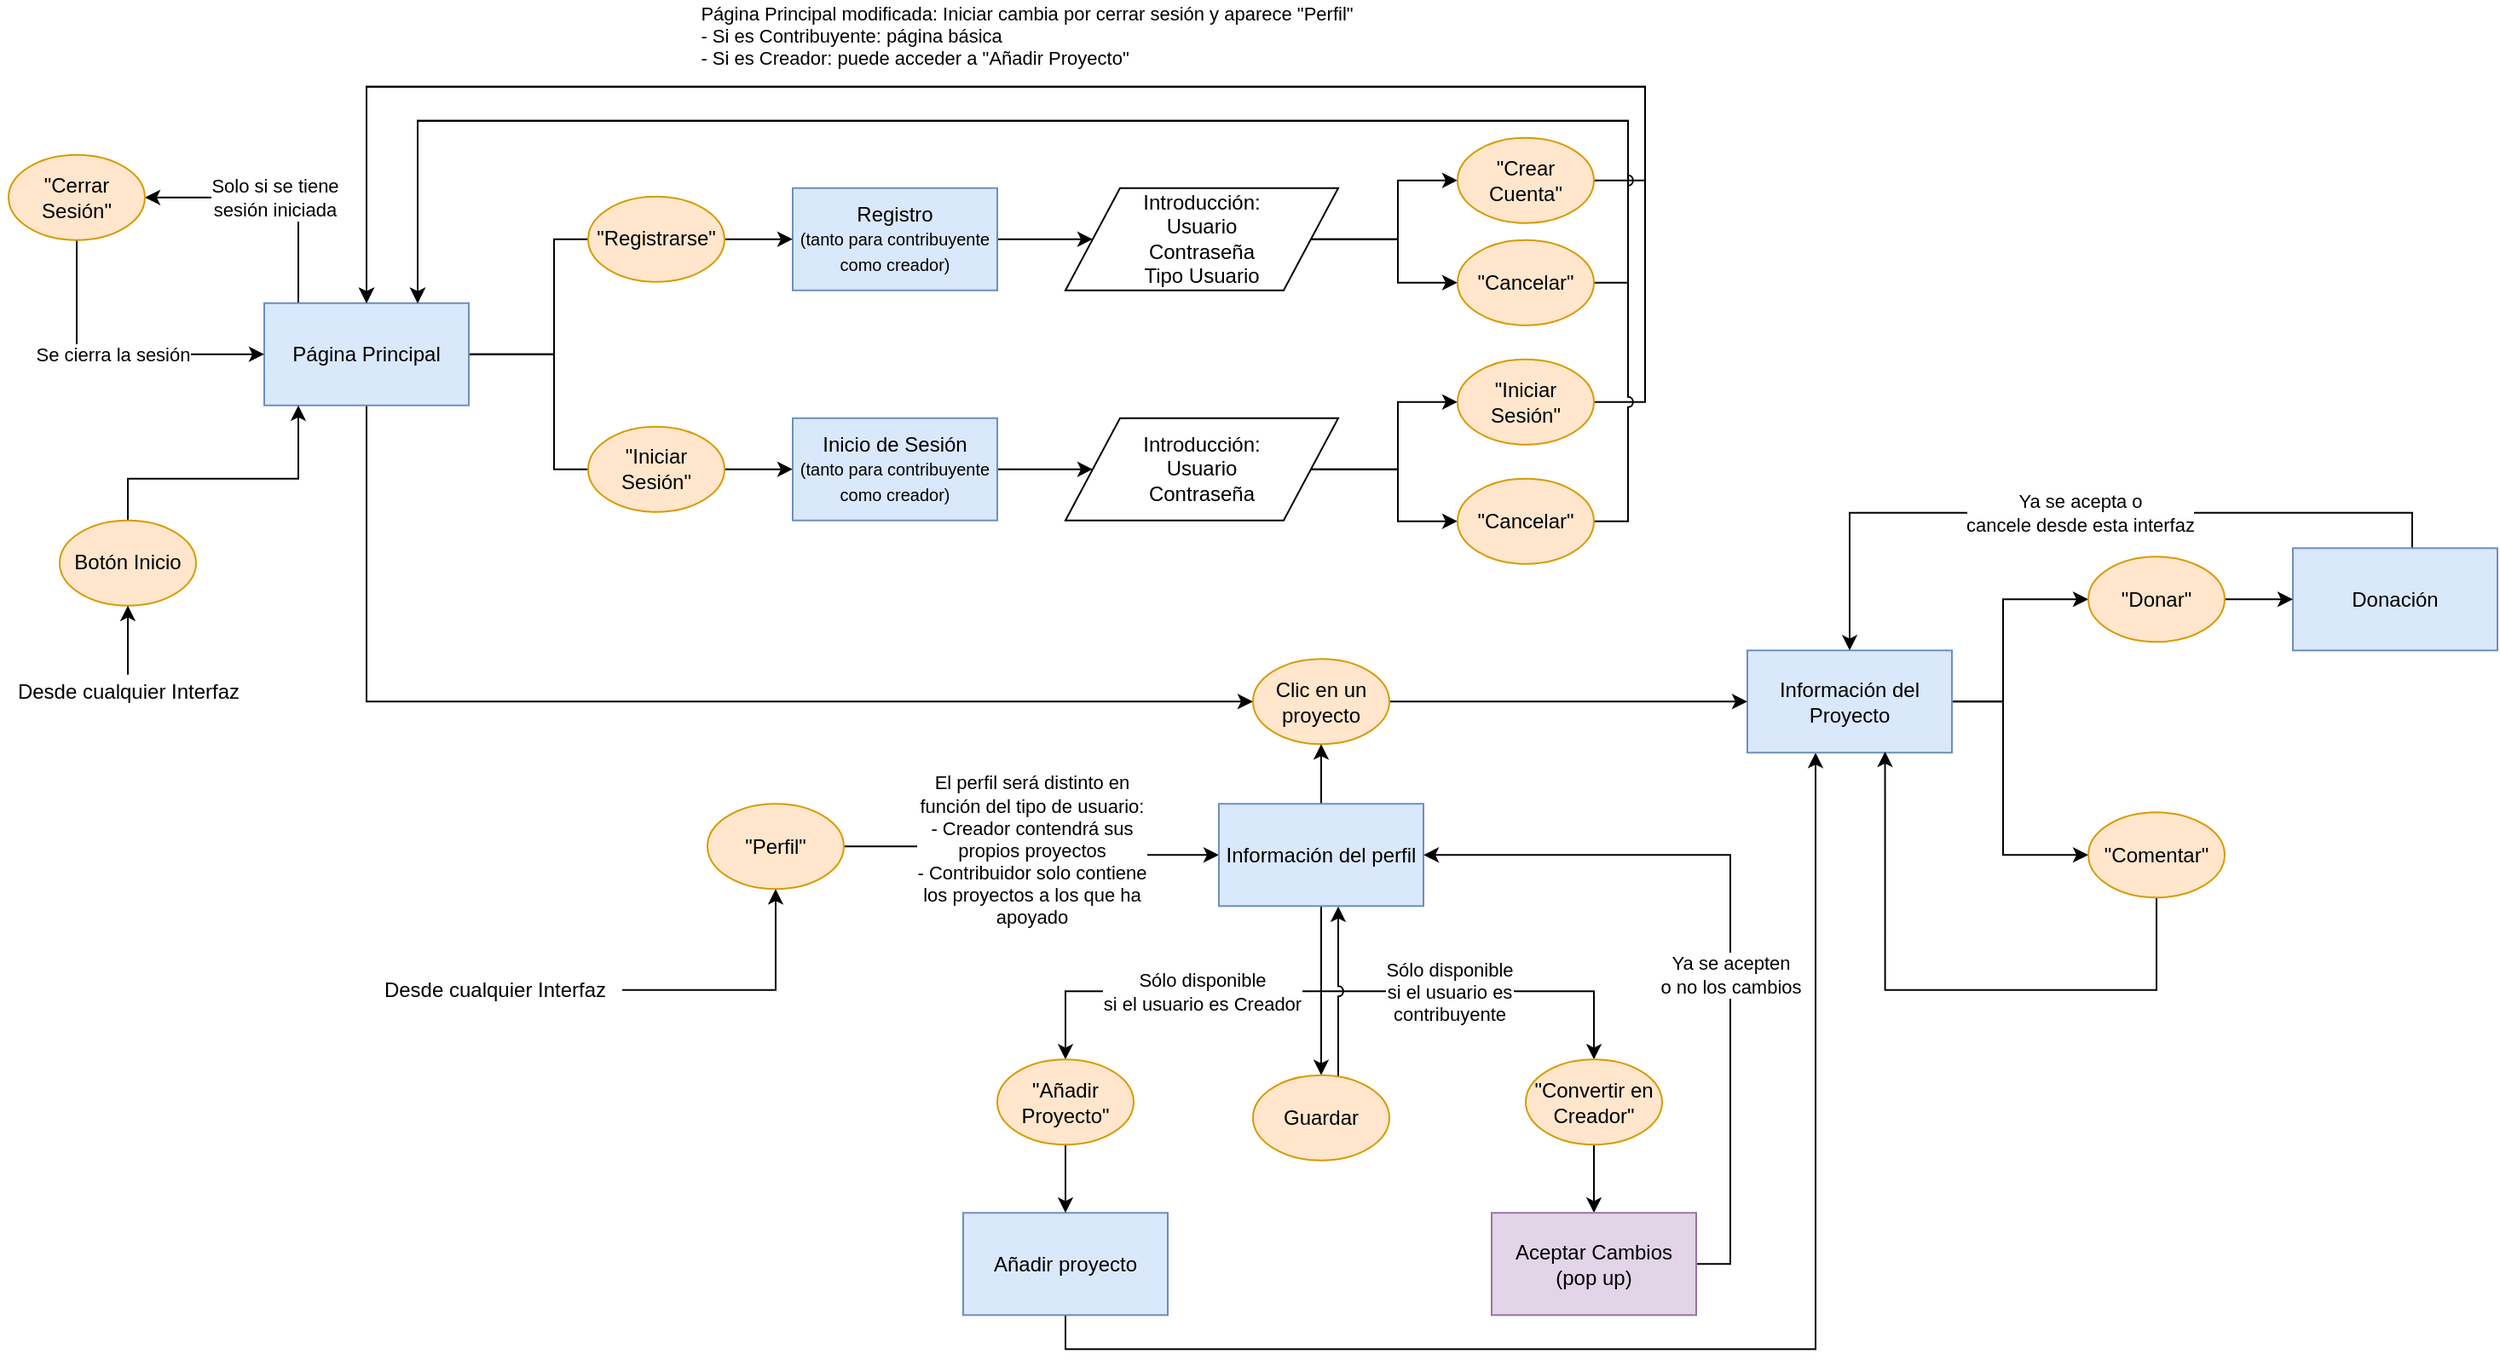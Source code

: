 <mxfile version="12.7.1"><diagram id="LyRMlXAuwi5BrmJM246L" name="Page-1"><mxGraphModel dx="2048" dy="1068" grid="1" gridSize="10" guides="1" tooltips="1" connect="1" arrows="1" fold="1" page="1" pageScale="1" pageWidth="1169" pageHeight="827" math="0" shadow="0"><root><mxCell id="0"/><mxCell id="1" parent="0"/><mxCell id="rYErLndgnH2MM_iDeiRT-12" style="edgeStyle=orthogonalEdgeStyle;rounded=0;orthogonalLoop=1;jettySize=auto;html=1;entryX=1;entryY=0.5;entryDx=0;entryDy=0;" parent="1" source="rYErLndgnH2MM_iDeiRT-1" target="rYErLndgnH2MM_iDeiRT-10" edge="1"><mxGeometry relative="1" as="geometry"><Array as="points"><mxPoint x="365" y="216.86"/><mxPoint x="365" y="149.86"/></Array></mxGeometry></mxCell><mxCell id="rYErLndgnH2MM_iDeiRT-13" style="edgeStyle=orthogonalEdgeStyle;rounded=0;orthogonalLoop=1;jettySize=auto;html=1;entryX=1;entryY=0.5;entryDx=0;entryDy=0;" parent="1" source="rYErLndgnH2MM_iDeiRT-1" target="rYErLndgnH2MM_iDeiRT-9" edge="1"><mxGeometry relative="1" as="geometry"><Array as="points"><mxPoint x="365" y="216.86"/><mxPoint x="365" y="284.86"/></Array></mxGeometry></mxCell><mxCell id="rYErLndgnH2MM_iDeiRT-34" style="edgeStyle=orthogonalEdgeStyle;rounded=0;orthogonalLoop=1;jettySize=auto;html=1;entryX=0;entryY=0.5;entryDx=0;entryDy=0;exitX=0.5;exitY=1;exitDx=0;exitDy=0;" parent="1" target="rYErLndgnH2MM_iDeiRT-33" edge="1"><mxGeometry relative="1" as="geometry"><Array as="points"><mxPoint x="255" y="420.64"/></Array><mxPoint x="255.0" y="107.64" as="sourcePoint"/></mxGeometry></mxCell><mxCell id="rYErLndgnH2MM_iDeiRT-39" value="Solo si se tiene&lt;br&gt;sesión iniciada" style="edgeStyle=orthogonalEdgeStyle;rounded=0;orthogonalLoop=1;jettySize=auto;html=1;entryX=1;entryY=0.5;entryDx=0;entryDy=0;" parent="1" source="rYErLndgnH2MM_iDeiRT-1" target="rYErLndgnH2MM_iDeiRT-38" edge="1"><mxGeometry relative="1" as="geometry"><Array as="points"><mxPoint x="215" y="124.86"/></Array></mxGeometry></mxCell><mxCell id="rYErLndgnH2MM_iDeiRT-1" value="Página Principal" style="rounded=0;whiteSpace=wrap;html=1;fillColor=#dae8fc;strokeColor=#6c8ebf;" parent="1" vertex="1"><mxGeometry x="195" y="186.86" width="120" height="60" as="geometry"/></mxCell><mxCell id="rYErLndgnH2MM_iDeiRT-26" style="edgeStyle=orthogonalEdgeStyle;rounded=0;orthogonalLoop=1;jettySize=auto;html=1;entryX=0;entryY=0.5;entryDx=0;entryDy=0;" parent="1" source="rYErLndgnH2MM_iDeiRT-2" target="rYErLndgnH2MM_iDeiRT-25" edge="1"><mxGeometry relative="1" as="geometry"/></mxCell><mxCell id="rYErLndgnH2MM_iDeiRT-2" value="Inicio de Sesión&lt;br&gt;&lt;span style=&quot;font-size: 10px&quot;&gt;(tanto para contribuyente como creador)&lt;/span&gt;" style="rounded=0;whiteSpace=wrap;html=1;fillColor=#dae8fc;strokeColor=#6c8ebf;" parent="1" vertex="1"><mxGeometry x="505" y="254.36" width="120" height="60" as="geometry"/></mxCell><mxCell id="DxnrAIsYEWpP4M0xaN6F-3" style="edgeStyle=orthogonalEdgeStyle;rounded=0;orthogonalLoop=1;jettySize=auto;html=1;" parent="1" source="rYErLndgnH2MM_iDeiRT-3" target="rYErLndgnH2MM_iDeiRT-4" edge="1"><mxGeometry relative="1" as="geometry"><Array as="points"><mxPoint x="665" y="800.64"/><mxPoint x="1105" y="800.64"/></Array></mxGeometry></mxCell><mxCell id="rYErLndgnH2MM_iDeiRT-3" value="Añadir proyecto" style="rounded=0;whiteSpace=wrap;html=1;fillColor=#dae8fc;strokeColor=#6c8ebf;" parent="1" vertex="1"><mxGeometry x="605" y="720.64" width="120" height="60" as="geometry"/></mxCell><mxCell id="DrUfShEkg3lK9c2ILYF6-10" value="" style="edgeStyle=orthogonalEdgeStyle;rounded=0;orthogonalLoop=1;jettySize=auto;html=1;entryX=0;entryY=0.5;entryDx=0;entryDy=0;" parent="1" source="rYErLndgnH2MM_iDeiRT-4" target="DrUfShEkg3lK9c2ILYF6-9" edge="1"><mxGeometry x="0.355" relative="1" as="geometry"><Array as="points"><mxPoint x="1215" y="420.64"/><mxPoint x="1215" y="360.64"/></Array><mxPoint as="offset"/></mxGeometry></mxCell><mxCell id="DrUfShEkg3lK9c2ILYF6-15" value="" style="edgeStyle=orthogonalEdgeStyle;rounded=0;orthogonalLoop=1;jettySize=auto;html=1;entryX=0;entryY=0.5;entryDx=0;entryDy=0;" parent="1" source="rYErLndgnH2MM_iDeiRT-4" target="DrUfShEkg3lK9c2ILYF6-14" edge="1"><mxGeometry x="0.412" relative="1" as="geometry"><Array as="points"><mxPoint x="1215" y="420.64"/><mxPoint x="1215" y="510.64"/></Array><mxPoint as="offset"/></mxGeometry></mxCell><mxCell id="rYErLndgnH2MM_iDeiRT-4" value="Información del Proyecto" style="rounded=0;whiteSpace=wrap;html=1;fillColor=#dae8fc;strokeColor=#6c8ebf;" parent="1" vertex="1"><mxGeometry x="1065" y="390.64" width="120" height="60" as="geometry"/></mxCell><mxCell id="DxnrAIsYEWpP4M0xaN6F-4" value="Ya se acepta o&lt;br&gt;cancele desde esta interfaz" style="edgeStyle=orthogonalEdgeStyle;rounded=0;orthogonalLoop=1;jettySize=auto;html=1;entryX=0.5;entryY=0;entryDx=0;entryDy=0;" parent="1" source="rYErLndgnH2MM_iDeiRT-5" target="rYErLndgnH2MM_iDeiRT-4" edge="1"><mxGeometry relative="1" as="geometry"><Array as="points"><mxPoint x="1455" y="309.86"/><mxPoint x="1125" y="309.86"/></Array></mxGeometry></mxCell><mxCell id="rYErLndgnH2MM_iDeiRT-5" value="Donación" style="rounded=0;whiteSpace=wrap;html=1;fillColor=#dae8fc;strokeColor=#6c8ebf;" parent="1" vertex="1"><mxGeometry x="1385" y="330.64" width="120" height="60" as="geometry"/></mxCell><mxCell id="rYErLndgnH2MM_iDeiRT-18" style="edgeStyle=orthogonalEdgeStyle;rounded=0;orthogonalLoop=1;jettySize=auto;html=1;entryX=0;entryY=0.5;entryDx=0;entryDy=0;" parent="1" source="rYErLndgnH2MM_iDeiRT-6" target="rYErLndgnH2MM_iDeiRT-17" edge="1"><mxGeometry relative="1" as="geometry"/></mxCell><mxCell id="rYErLndgnH2MM_iDeiRT-6" value="Registro &lt;br&gt;&lt;font style=&quot;font-size: 10px&quot;&gt;(tanto para contribuyente como creador)&lt;/font&gt;" style="rounded=0;whiteSpace=wrap;html=1;fillColor=#dae8fc;strokeColor=#6c8ebf;" parent="1" vertex="1"><mxGeometry x="505" y="119.36" width="120" height="60" as="geometry"/></mxCell><mxCell id="rYErLndgnH2MM_iDeiRT-14" style="edgeStyle=orthogonalEdgeStyle;rounded=0;orthogonalLoop=1;jettySize=auto;html=1;entryX=0;entryY=0.5;entryDx=0;entryDy=0;" parent="1" source="rYErLndgnH2MM_iDeiRT-9" target="rYErLndgnH2MM_iDeiRT-2" edge="1"><mxGeometry relative="1" as="geometry"><Array as="points"/></mxGeometry></mxCell><mxCell id="rYErLndgnH2MM_iDeiRT-9" value="&quot;Iniciar Sesión&quot;" style="ellipse;whiteSpace=wrap;html=1;fillColor=#ffe6cc;strokeColor=#d79b00;" parent="1" vertex="1"><mxGeometry x="385" y="259.36" width="80" height="50" as="geometry"/></mxCell><mxCell id="rYErLndgnH2MM_iDeiRT-15" style="edgeStyle=orthogonalEdgeStyle;rounded=0;orthogonalLoop=1;jettySize=auto;html=1;" parent="1" source="rYErLndgnH2MM_iDeiRT-10" target="rYErLndgnH2MM_iDeiRT-6" edge="1"><mxGeometry relative="1" as="geometry"/></mxCell><mxCell id="rYErLndgnH2MM_iDeiRT-10" value="&quot;Registrarse&quot;" style="ellipse;whiteSpace=wrap;html=1;fillColor=#ffe6cc;strokeColor=#d79b00;" parent="1" vertex="1"><mxGeometry x="385" y="124.36" width="80" height="50" as="geometry"/></mxCell><mxCell id="rYErLndgnH2MM_iDeiRT-20" style="edgeStyle=orthogonalEdgeStyle;rounded=0;orthogonalLoop=1;jettySize=auto;html=1;entryX=0;entryY=0.5;entryDx=0;entryDy=0;" parent="1" source="rYErLndgnH2MM_iDeiRT-17" target="rYErLndgnH2MM_iDeiRT-19" edge="1"><mxGeometry relative="1" as="geometry"/></mxCell><mxCell id="rYErLndgnH2MM_iDeiRT-22" style="edgeStyle=orthogonalEdgeStyle;rounded=0;orthogonalLoop=1;jettySize=auto;html=1;entryX=0;entryY=0.5;entryDx=0;entryDy=0;" parent="1" source="rYErLndgnH2MM_iDeiRT-17" target="rYErLndgnH2MM_iDeiRT-21" edge="1"><mxGeometry relative="1" as="geometry"/></mxCell><mxCell id="rYErLndgnH2MM_iDeiRT-17" value="Introducción:&lt;br&gt;Usuario&lt;br&gt;Contraseña&lt;br&gt;Tipo Usuario" style="shape=parallelogram;perimeter=parallelogramPerimeter;whiteSpace=wrap;html=1;" parent="1" vertex="1"><mxGeometry x="665" y="119.36" width="160" height="60" as="geometry"/></mxCell><mxCell id="rYErLndgnH2MM_iDeiRT-23" style="edgeStyle=orthogonalEdgeStyle;rounded=0;orthogonalLoop=1;jettySize=auto;html=1;entryX=0.5;entryY=0;entryDx=0;entryDy=0;" parent="1" source="rYErLndgnH2MM_iDeiRT-19" target="rYErLndgnH2MM_iDeiRT-1" edge="1"><mxGeometry relative="1" as="geometry"><Array as="points"><mxPoint x="1005" y="114.86"/><mxPoint x="1005" y="59.86"/><mxPoint x="255" y="59.86"/></Array></mxGeometry></mxCell><mxCell id="rYErLndgnH2MM_iDeiRT-19" value="&quot;Crear Cuenta&quot;" style="ellipse;whiteSpace=wrap;html=1;fillColor=#ffe6cc;strokeColor=#d79b00;" parent="1" vertex="1"><mxGeometry x="895" y="89.86" width="80" height="50" as="geometry"/></mxCell><mxCell id="rYErLndgnH2MM_iDeiRT-24" style="edgeStyle=orthogonalEdgeStyle;rounded=0;orthogonalLoop=1;jettySize=auto;html=1;" parent="1" source="rYErLndgnH2MM_iDeiRT-21" edge="1"><mxGeometry relative="1" as="geometry"><mxPoint x="285" y="186.86" as="targetPoint"/><Array as="points"><mxPoint x="995" y="174.86"/><mxPoint x="995" y="79.86"/><mxPoint x="285" y="79.86"/><mxPoint x="285" y="186.86"/></Array></mxGeometry></mxCell><mxCell id="rYErLndgnH2MM_iDeiRT-21" value="&quot;Cancelar&quot;" style="ellipse;whiteSpace=wrap;html=1;fillColor=#ffe6cc;strokeColor=#d79b00;" parent="1" vertex="1"><mxGeometry x="895" y="149.86" width="80" height="50" as="geometry"/></mxCell><mxCell id="rYErLndgnH2MM_iDeiRT-28" style="edgeStyle=orthogonalEdgeStyle;rounded=0;orthogonalLoop=1;jettySize=auto;html=1;entryX=0;entryY=0.5;entryDx=0;entryDy=0;" parent="1" source="rYErLndgnH2MM_iDeiRT-25" target="rYErLndgnH2MM_iDeiRT-27" edge="1"><mxGeometry relative="1" as="geometry"/></mxCell><mxCell id="rYErLndgnH2MM_iDeiRT-30" style="edgeStyle=orthogonalEdgeStyle;rounded=0;orthogonalLoop=1;jettySize=auto;html=1;entryX=0;entryY=0.5;entryDx=0;entryDy=0;" parent="1" source="rYErLndgnH2MM_iDeiRT-25" target="rYErLndgnH2MM_iDeiRT-29" edge="1"><mxGeometry relative="1" as="geometry"/></mxCell><mxCell id="rYErLndgnH2MM_iDeiRT-25" value="Introducción:&lt;br&gt;Usuario&lt;br&gt;Contraseña" style="shape=parallelogram;perimeter=parallelogramPerimeter;whiteSpace=wrap;html=1;" parent="1" vertex="1"><mxGeometry x="665" y="254.36" width="160" height="60" as="geometry"/></mxCell><mxCell id="rYErLndgnH2MM_iDeiRT-31" style="edgeStyle=orthogonalEdgeStyle;rounded=0;orthogonalLoop=1;jettySize=auto;html=1;entryX=0.5;entryY=0;entryDx=0;entryDy=0;" parent="1" source="rYErLndgnH2MM_iDeiRT-27" target="rYErLndgnH2MM_iDeiRT-1" edge="1"><mxGeometry relative="1" as="geometry"><Array as="points"><mxPoint x="1005" y="244.86"/><mxPoint x="1005" y="59.86"/><mxPoint x="255" y="59.86"/></Array></mxGeometry></mxCell><mxCell id="rYErLndgnH2MM_iDeiRT-27" value="&quot;Iniciar Sesión&quot;" style="ellipse;whiteSpace=wrap;html=1;fillColor=#ffe6cc;strokeColor=#d79b00;" parent="1" vertex="1"><mxGeometry x="895" y="219.86" width="80" height="50" as="geometry"/></mxCell><mxCell id="rYErLndgnH2MM_iDeiRT-32" value="&lt;div style=&quot;text-align: left&quot;&gt;Página Principal modificada: Iniciar cambia por cerrar sesión y aparece &quot;Perfil&quot;&lt;/div&gt;&lt;div style=&quot;text-align: left&quot;&gt;- Si es Contribuyente: página básica&lt;/div&gt;&lt;div style=&quot;text-align: left&quot;&gt;- Si es Creador: puede acceder a &quot;Añadir Proyecto&quot;&lt;/div&gt;" style="edgeStyle=orthogonalEdgeStyle;rounded=0;orthogonalLoop=1;jettySize=auto;html=1;entryX=0.75;entryY=0;entryDx=0;entryDy=0;jumpStyle=arc;" parent="1" source="rYErLndgnH2MM_iDeiRT-29" target="rYErLndgnH2MM_iDeiRT-1" edge="1"><mxGeometry x="0.134" y="-50" relative="1" as="geometry"><Array as="points"><mxPoint x="995" y="314.86"/><mxPoint x="995" y="79.86"/><mxPoint x="285" y="79.86"/></Array><mxPoint as="offset"/></mxGeometry></mxCell><mxCell id="rYErLndgnH2MM_iDeiRT-29" value="&quot;Cancelar&quot;" style="ellipse;whiteSpace=wrap;html=1;fillColor=#ffe6cc;strokeColor=#d79b00;" parent="1" vertex="1"><mxGeometry x="895" y="289.86" width="80" height="50" as="geometry"/></mxCell><mxCell id="rYErLndgnH2MM_iDeiRT-37" style="edgeStyle=orthogonalEdgeStyle;rounded=0;orthogonalLoop=1;jettySize=auto;html=1;entryX=0;entryY=0.5;entryDx=0;entryDy=0;" parent="1" source="rYErLndgnH2MM_iDeiRT-33" target="rYErLndgnH2MM_iDeiRT-4" edge="1"><mxGeometry relative="1" as="geometry"/></mxCell><mxCell id="rYErLndgnH2MM_iDeiRT-33" value="Clic en un proyecto" style="ellipse;whiteSpace=wrap;html=1;fillColor=#ffe6cc;strokeColor=#d79b00;" parent="1" vertex="1"><mxGeometry x="775" y="395.64" width="80" height="50" as="geometry"/></mxCell><mxCell id="rYErLndgnH2MM_iDeiRT-40" value="Se cierra la sesión" style="edgeStyle=orthogonalEdgeStyle;rounded=0;orthogonalLoop=1;jettySize=auto;html=1;entryX=0;entryY=0.5;entryDx=0;entryDy=0;" parent="1" source="rYErLndgnH2MM_iDeiRT-38" target="rYErLndgnH2MM_iDeiRT-1" edge="1"><mxGeometry relative="1" as="geometry"><Array as="points"><mxPoint x="85" y="216.86"/></Array></mxGeometry></mxCell><mxCell id="rYErLndgnH2MM_iDeiRT-38" value="&quot;Cerrar Sesión&quot;" style="ellipse;whiteSpace=wrap;html=1;fillColor=#ffe6cc;strokeColor=#d79b00;" parent="1" vertex="1"><mxGeometry x="45" y="99.86" width="80" height="50" as="geometry"/></mxCell><mxCell id="rYErLndgnH2MM_iDeiRT-44" value="El perfil será distinto en&lt;br&gt;función del tipo de usuario:&lt;br&gt;- Creador contendrá sus&lt;br&gt;propios proyectos&lt;br&gt;- Contribuidor solo contiene&lt;br&gt;los proyectos a los que ha&lt;br&gt;apoyado" style="edgeStyle=orthogonalEdgeStyle;rounded=0;orthogonalLoop=1;jettySize=auto;html=1;entryX=0;entryY=0.5;entryDx=0;entryDy=0;" parent="1" source="rYErLndgnH2MM_iDeiRT-41" target="rYErLndgnH2MM_iDeiRT-43" edge="1"><mxGeometry relative="1" as="geometry"/></mxCell><mxCell id="rYErLndgnH2MM_iDeiRT-41" value="&quot;Perfil&quot;" style="ellipse;whiteSpace=wrap;html=1;fillColor=#ffe6cc;strokeColor=#d79b00;" parent="1" vertex="1"><mxGeometry x="455" y="480.64" width="80" height="50" as="geometry"/></mxCell><mxCell id="rYErLndgnH2MM_iDeiRT-45" style="edgeStyle=orthogonalEdgeStyle;rounded=0;orthogonalLoop=1;jettySize=auto;html=1;entryX=0.5;entryY=1;entryDx=0;entryDy=0;" parent="1" source="rYErLndgnH2MM_iDeiRT-43" target="rYErLndgnH2MM_iDeiRT-33" edge="1"><mxGeometry relative="1" as="geometry"><Array as="points"><mxPoint x="815" y="460.64"/><mxPoint x="815" y="460.64"/></Array></mxGeometry></mxCell><mxCell id="DrUfShEkg3lK9c2ILYF6-3" value="Sólo disponible&lt;br&gt;si el usuario es Creador" style="edgeStyle=orthogonalEdgeStyle;rounded=0;orthogonalLoop=1;jettySize=auto;html=1;entryX=0.5;entryY=0;entryDx=0;entryDy=0;exitX=0.5;exitY=1;exitDx=0;exitDy=0;" parent="1" source="rYErLndgnH2MM_iDeiRT-43" target="DrUfShEkg3lK9c2ILYF6-2" edge="1"><mxGeometry relative="1" as="geometry"><mxPoint x="665" y="570.64" as="sourcePoint"/><Array as="points"><mxPoint x="815" y="590.64"/><mxPoint x="665" y="590.64"/></Array></mxGeometry></mxCell><mxCell id="DrUfShEkg3lK9c2ILYF6-6" value="Sólo disponible&lt;br&gt;si el usuario es&lt;br&gt;contribuyente" style="edgeStyle=orthogonalEdgeStyle;rounded=0;orthogonalLoop=1;jettySize=auto;html=1;entryX=0.5;entryY=0;entryDx=0;entryDy=0;" parent="1" source="rYErLndgnH2MM_iDeiRT-43" target="DrUfShEkg3lK9c2ILYF6-5" edge="1"><mxGeometry relative="1" as="geometry"><Array as="points"><mxPoint x="815" y="590.64"/><mxPoint x="975" y="590.64"/></Array></mxGeometry></mxCell><mxCell id="ECTDlu8VFagwjJbyPqjk-6" style="edgeStyle=orthogonalEdgeStyle;rounded=0;orthogonalLoop=1;jettySize=auto;html=1;entryX=0.5;entryY=0;entryDx=0;entryDy=0;jumpStyle=none;" edge="1" parent="1" source="rYErLndgnH2MM_iDeiRT-43" target="ECTDlu8VFagwjJbyPqjk-3"><mxGeometry relative="1" as="geometry"/></mxCell><mxCell id="rYErLndgnH2MM_iDeiRT-43" value="Información del perfil" style="rounded=0;whiteSpace=wrap;html=1;fillColor=#dae8fc;strokeColor=#6c8ebf;" parent="1" vertex="1"><mxGeometry x="755.0" y="480.64" width="120" height="60" as="geometry"/></mxCell><mxCell id="DrUfShEkg3lK9c2ILYF6-4" style="edgeStyle=orthogonalEdgeStyle;rounded=0;orthogonalLoop=1;jettySize=auto;html=1;entryX=0.5;entryY=0;entryDx=0;entryDy=0;" parent="1" source="DrUfShEkg3lK9c2ILYF6-2" target="rYErLndgnH2MM_iDeiRT-3" edge="1"><mxGeometry relative="1" as="geometry"/></mxCell><mxCell id="DrUfShEkg3lK9c2ILYF6-2" value="&quot;Añadir Proyecto&quot;" style="ellipse;whiteSpace=wrap;html=1;fillColor=#ffe6cc;strokeColor=#d79b00;" parent="1" vertex="1"><mxGeometry x="625" y="630.64" width="80" height="50" as="geometry"/></mxCell><mxCell id="DrUfShEkg3lK9c2ILYF6-8" style="edgeStyle=orthogonalEdgeStyle;rounded=0;orthogonalLoop=1;jettySize=auto;html=1;entryX=0.5;entryY=0;entryDx=0;entryDy=0;" parent="1" source="DrUfShEkg3lK9c2ILYF6-5" target="DrUfShEkg3lK9c2ILYF6-7" edge="1"><mxGeometry relative="1" as="geometry"/></mxCell><mxCell id="DrUfShEkg3lK9c2ILYF6-5" value="&quot;Convertir en Creador&quot;" style="ellipse;whiteSpace=wrap;html=1;fillColor=#ffe6cc;strokeColor=#d79b00;" parent="1" vertex="1"><mxGeometry x="935" y="630.64" width="80" height="50" as="geometry"/></mxCell><mxCell id="DxnrAIsYEWpP4M0xaN6F-1" value="Ya se acepten&lt;br&gt;o no los cambios" style="edgeStyle=orthogonalEdgeStyle;rounded=0;orthogonalLoop=1;jettySize=auto;html=1;entryX=1;entryY=0.5;entryDx=0;entryDy=0;" parent="1" source="DrUfShEkg3lK9c2ILYF6-7" target="rYErLndgnH2MM_iDeiRT-43" edge="1"><mxGeometry x="-0.136" relative="1" as="geometry"><Array as="points"><mxPoint x="1055" y="750.64"/><mxPoint x="1055" y="510.64"/></Array><mxPoint as="offset"/></mxGeometry></mxCell><mxCell id="DrUfShEkg3lK9c2ILYF6-7" value="Aceptar Cambios&lt;br&gt;(pop up)" style="rounded=0;whiteSpace=wrap;html=1;fillColor=#e1d5e7;strokeColor=#9673a6;" parent="1" vertex="1"><mxGeometry x="915" y="720.64" width="120" height="60" as="geometry"/></mxCell><mxCell id="DrUfShEkg3lK9c2ILYF6-11" style="edgeStyle=orthogonalEdgeStyle;rounded=0;orthogonalLoop=1;jettySize=auto;html=1;entryX=0;entryY=0.5;entryDx=0;entryDy=0;" parent="1" source="DrUfShEkg3lK9c2ILYF6-9" target="rYErLndgnH2MM_iDeiRT-5" edge="1"><mxGeometry relative="1" as="geometry"/></mxCell><mxCell id="DrUfShEkg3lK9c2ILYF6-9" value="&quot;Donar&quot;" style="ellipse;whiteSpace=wrap;html=1;fillColor=#ffe6cc;strokeColor=#d79b00;" parent="1" vertex="1"><mxGeometry x="1265" y="335.64" width="80" height="50" as="geometry"/></mxCell><mxCell id="DrUfShEkg3lK9c2ILYF6-13" style="edgeStyle=orthogonalEdgeStyle;rounded=0;orthogonalLoop=1;jettySize=auto;html=1;entryX=0.673;entryY=0.99;entryDx=0;entryDy=0;entryPerimeter=0;" parent="1" source="DrUfShEkg3lK9c2ILYF6-14" target="rYErLndgnH2MM_iDeiRT-4" edge="1"><mxGeometry relative="1" as="geometry"><mxPoint x="1385" y="510.64" as="targetPoint"/><Array as="points"><mxPoint x="1305" y="589.86"/><mxPoint x="1146" y="589.86"/></Array></mxGeometry></mxCell><mxCell id="DrUfShEkg3lK9c2ILYF6-14" value="&quot;Comentar&quot;" style="ellipse;whiteSpace=wrap;html=1;fillColor=#ffe6cc;strokeColor=#d79b00;" parent="1" vertex="1"><mxGeometry x="1265" y="485.64" width="80" height="50" as="geometry"/></mxCell><mxCell id="DxnrAIsYEWpP4M0xaN6F-16" style="edgeStyle=orthogonalEdgeStyle;rounded=0;orthogonalLoop=1;jettySize=auto;html=1;" parent="1" source="DxnrAIsYEWpP4M0xaN6F-13" edge="1"><mxGeometry relative="1" as="geometry"><mxPoint x="215" y="246.86" as="targetPoint"/><Array as="points"><mxPoint x="115" y="289.86"/><mxPoint x="215" y="289.86"/><mxPoint x="215" y="246.86"/></Array></mxGeometry></mxCell><mxCell id="DxnrAIsYEWpP4M0xaN6F-13" value="Botón Inicio" style="ellipse;whiteSpace=wrap;html=1;fillColor=#ffe6cc;strokeColor=#d79b00;" parent="1" vertex="1"><mxGeometry x="75" y="314.36" width="80" height="50" as="geometry"/></mxCell><mxCell id="DxnrAIsYEWpP4M0xaN6F-19" style="edgeStyle=orthogonalEdgeStyle;rounded=0;orthogonalLoop=1;jettySize=auto;html=1;entryX=0.5;entryY=1;entryDx=0;entryDy=0;" parent="1" source="DxnrAIsYEWpP4M0xaN6F-18" target="DxnrAIsYEWpP4M0xaN6F-13" edge="1"><mxGeometry relative="1" as="geometry"/></mxCell><mxCell id="DxnrAIsYEWpP4M0xaN6F-18" value="Desde cualquier Interfaz" style="text;html=1;align=center;verticalAlign=middle;resizable=0;points=[];autosize=1;" parent="1" vertex="1"><mxGeometry x="40" y="404.86" width="150" height="20" as="geometry"/></mxCell><mxCell id="ECTDlu8VFagwjJbyPqjk-2" style="edgeStyle=orthogonalEdgeStyle;rounded=0;orthogonalLoop=1;jettySize=auto;html=1;entryX=0.5;entryY=1;entryDx=0;entryDy=0;" edge="1" parent="1" source="ECTDlu8VFagwjJbyPqjk-1" target="rYErLndgnH2MM_iDeiRT-41"><mxGeometry relative="1" as="geometry"/></mxCell><mxCell id="ECTDlu8VFagwjJbyPqjk-1" value="Desde cualquier Interfaz" style="text;html=1;align=center;verticalAlign=middle;resizable=0;points=[];autosize=1;" vertex="1" parent="1"><mxGeometry x="255" y="579.86" width="150" height="20" as="geometry"/></mxCell><mxCell id="ECTDlu8VFagwjJbyPqjk-7" style="edgeStyle=orthogonalEdgeStyle;rounded=0;orthogonalLoop=1;jettySize=auto;html=1;jumpStyle=arc;" edge="1" parent="1" source="ECTDlu8VFagwjJbyPqjk-3"><mxGeometry relative="1" as="geometry"><mxPoint x="825" y="540.86" as="targetPoint"/><Array as="points"><mxPoint x="825" y="540.86"/></Array></mxGeometry></mxCell><mxCell id="ECTDlu8VFagwjJbyPqjk-3" value="Guardar" style="ellipse;whiteSpace=wrap;html=1;fillColor=#ffe6cc;strokeColor=#d79b00;" vertex="1" parent="1"><mxGeometry x="775" y="639.86" width="80" height="50" as="geometry"/></mxCell></root></mxGraphModel></diagram></mxfile>